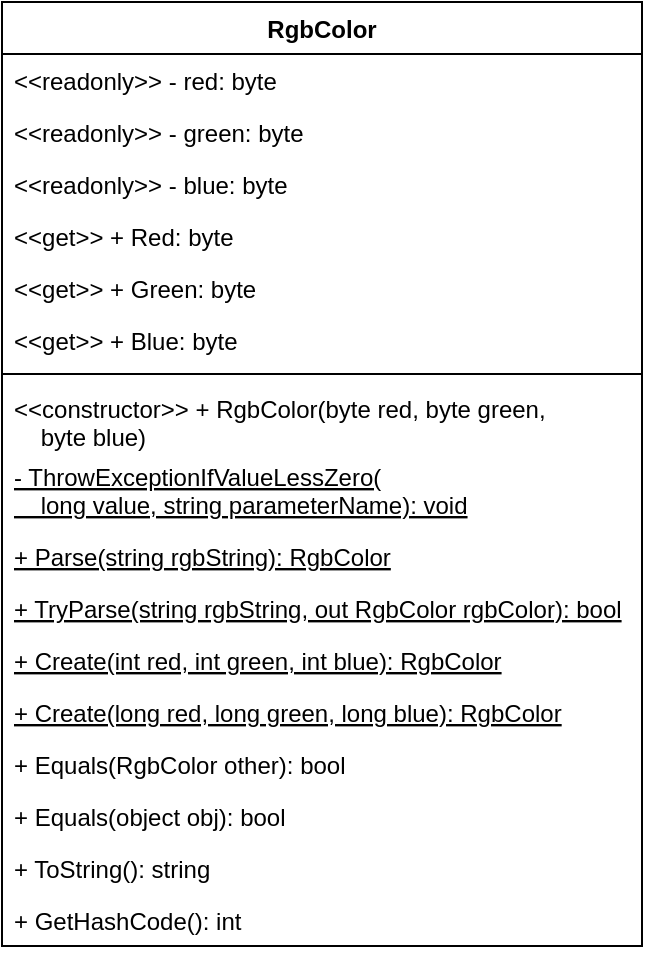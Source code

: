 <mxfile version="20.2.3" type="device"><diagram id="ekLerv10-5Og8tD3GVhr" name="class-diagram"><mxGraphModel dx="1826" dy="619" grid="1" gridSize="10" guides="1" tooltips="1" connect="1" arrows="1" fold="1" page="1" pageScale="1" pageWidth="850" pageHeight="1100" math="0" shadow="0"><root><mxCell id="8sShPmPlEh92SBYfi-gu-0"/><mxCell id="8sShPmPlEh92SBYfi-gu-1" parent="8sShPmPlEh92SBYfi-gu-0"/><mxCell id="dL_3BTujGqF_IkzBiXf5-0" value="RgbColor" style="swimlane;fontStyle=1;align=center;verticalAlign=top;childLayout=stackLayout;horizontal=1;startSize=26;horizontalStack=0;resizeParent=1;resizeParentMax=0;resizeLast=0;collapsible=1;marginBottom=0;" parent="8sShPmPlEh92SBYfi-gu-1" vertex="1"><mxGeometry x="-800" y="40" width="320" height="472" as="geometry"/></mxCell><mxCell id="dL_3BTujGqF_IkzBiXf5-13" value="&lt;&lt;readonly&gt;&gt; - red: byte" style="text;strokeColor=none;fillColor=none;align=left;verticalAlign=top;spacingLeft=4;spacingRight=4;overflow=hidden;rotatable=0;points=[[0,0.5],[1,0.5]];portConstraint=eastwest;" parent="dL_3BTujGqF_IkzBiXf5-0" vertex="1"><mxGeometry y="26" width="320" height="26" as="geometry"/></mxCell><mxCell id="dL_3BTujGqF_IkzBiXf5-14" value="&lt;&lt;readonly&gt;&gt; - green: byte" style="text;strokeColor=none;fillColor=none;align=left;verticalAlign=top;spacingLeft=4;spacingRight=4;overflow=hidden;rotatable=0;points=[[0,0.5],[1,0.5]];portConstraint=eastwest;" parent="dL_3BTujGqF_IkzBiXf5-0" vertex="1"><mxGeometry y="52" width="320" height="26" as="geometry"/></mxCell><mxCell id="dL_3BTujGqF_IkzBiXf5-15" value="&lt;&lt;readonly&gt;&gt; - blue: byte" style="text;strokeColor=none;fillColor=none;align=left;verticalAlign=top;spacingLeft=4;spacingRight=4;overflow=hidden;rotatable=0;points=[[0,0.5],[1,0.5]];portConstraint=eastwest;" parent="dL_3BTujGqF_IkzBiXf5-0" vertex="1"><mxGeometry y="78" width="320" height="26" as="geometry"/></mxCell><mxCell id="dL_3BTujGqF_IkzBiXf5-1" value="&lt;&lt;get&gt;&gt; + Red: byte" style="text;strokeColor=none;fillColor=none;align=left;verticalAlign=top;spacingLeft=4;spacingRight=4;overflow=hidden;rotatable=0;points=[[0,0.5],[1,0.5]];portConstraint=eastwest;" parent="dL_3BTujGqF_IkzBiXf5-0" vertex="1"><mxGeometry y="104" width="320" height="26" as="geometry"/></mxCell><mxCell id="dL_3BTujGqF_IkzBiXf5-2" value="&lt;&lt;get&gt;&gt; + Green: byte" style="text;strokeColor=none;fillColor=none;align=left;verticalAlign=top;spacingLeft=4;spacingRight=4;overflow=hidden;rotatable=0;points=[[0,0.5],[1,0.5]];portConstraint=eastwest;" parent="dL_3BTujGqF_IkzBiXf5-0" vertex="1"><mxGeometry y="130" width="320" height="26" as="geometry"/></mxCell><mxCell id="dL_3BTujGqF_IkzBiXf5-3" value="&lt;&lt;get&gt;&gt; + Blue: byte" style="text;strokeColor=none;fillColor=none;align=left;verticalAlign=top;spacingLeft=4;spacingRight=4;overflow=hidden;rotatable=0;points=[[0,0.5],[1,0.5]];portConstraint=eastwest;" parent="dL_3BTujGqF_IkzBiXf5-0" vertex="1"><mxGeometry y="156" width="320" height="26" as="geometry"/></mxCell><mxCell id="dL_3BTujGqF_IkzBiXf5-7" value="" style="line;strokeWidth=1;fillColor=none;align=left;verticalAlign=middle;spacingTop=-1;spacingLeft=3;spacingRight=3;rotatable=0;labelPosition=right;points=[];portConstraint=eastwest;" parent="dL_3BTujGqF_IkzBiXf5-0" vertex="1"><mxGeometry y="182" width="320" height="8" as="geometry"/></mxCell><mxCell id="dL_3BTujGqF_IkzBiXf5-8" value="&lt;&lt;constructor&gt;&gt; + RgbColor(byte red, byte green,&#10;    byte blue)" style="text;strokeColor=none;fillColor=none;align=left;verticalAlign=top;spacingLeft=4;spacingRight=4;overflow=hidden;rotatable=0;points=[[0,0.5],[1,0.5]];portConstraint=eastwest;" parent="dL_3BTujGqF_IkzBiXf5-0" vertex="1"><mxGeometry y="190" width="320" height="34" as="geometry"/></mxCell><mxCell id="dL_3BTujGqF_IkzBiXf5-33" value="- ThrowExceptionIfValueLessZero(&#10;    long value, string parameterName): void" style="text;strokeColor=none;fillColor=none;align=left;verticalAlign=top;spacingLeft=4;spacingRight=4;overflow=hidden;rotatable=0;points=[[0,0.5],[1,0.5]];portConstraint=eastwest;fontStyle=4" parent="dL_3BTujGqF_IkzBiXf5-0" vertex="1"><mxGeometry y="224" width="320" height="40" as="geometry"/></mxCell><mxCell id="dL_3BTujGqF_IkzBiXf5-11" value="+ Parse(string rgbString): RgbColor" style="text;strokeColor=none;fillColor=none;align=left;verticalAlign=top;spacingLeft=4;spacingRight=4;overflow=hidden;rotatable=0;points=[[0,0.5],[1,0.5]];portConstraint=eastwest;fontStyle=4" parent="dL_3BTujGqF_IkzBiXf5-0" vertex="1"><mxGeometry y="264" width="320" height="26" as="geometry"/></mxCell><mxCell id="dL_3BTujGqF_IkzBiXf5-32" value="+ TryParse(string rgbString, out RgbColor rgbColor): bool" style="text;strokeColor=none;fillColor=none;align=left;verticalAlign=top;spacingLeft=4;spacingRight=4;overflow=hidden;rotatable=0;points=[[0,0.5],[1,0.5]];portConstraint=eastwest;fontStyle=4" parent="dL_3BTujGqF_IkzBiXf5-0" vertex="1"><mxGeometry y="290" width="320" height="26" as="geometry"/></mxCell><mxCell id="Owsl0O5s5bmPAZ965K3F-0" value="+ Create(int red, int green, int blue): RgbColor" style="text;strokeColor=none;fillColor=none;align=left;verticalAlign=top;spacingLeft=4;spacingRight=4;overflow=hidden;rotatable=0;points=[[0,0.5],[1,0.5]];portConstraint=eastwest;fontStyle=4" parent="dL_3BTujGqF_IkzBiXf5-0" vertex="1"><mxGeometry y="316" width="320" height="26" as="geometry"/></mxCell><mxCell id="Owsl0O5s5bmPAZ965K3F-1" value="+ Create(long red, long green, long blue): RgbColor" style="text;strokeColor=none;fillColor=none;align=left;verticalAlign=top;spacingLeft=4;spacingRight=4;overflow=hidden;rotatable=0;points=[[0,0.5],[1,0.5]];portConstraint=eastwest;fontStyle=4" parent="dL_3BTujGqF_IkzBiXf5-0" vertex="1"><mxGeometry y="342" width="320" height="26" as="geometry"/></mxCell><mxCell id="Owsl0O5s5bmPAZ965K3F-2" value="+ Equals(RgbColor other): bool" style="text;strokeColor=none;fillColor=none;align=left;verticalAlign=top;spacingLeft=4;spacingRight=4;overflow=hidden;rotatable=0;points=[[0,0.5],[1,0.5]];portConstraint=eastwest;" parent="dL_3BTujGqF_IkzBiXf5-0" vertex="1"><mxGeometry y="368" width="320" height="26" as="geometry"/></mxCell><mxCell id="Owsl0O5s5bmPAZ965K3F-4" value="+ Equals(object obj): bool" style="text;strokeColor=none;fillColor=none;align=left;verticalAlign=top;spacingLeft=4;spacingRight=4;overflow=hidden;rotatable=0;points=[[0,0.5],[1,0.5]];portConstraint=eastwest;" parent="dL_3BTujGqF_IkzBiXf5-0" vertex="1"><mxGeometry y="394" width="320" height="26" as="geometry"/></mxCell><mxCell id="Owsl0O5s5bmPAZ965K3F-3" value="+ ToString(): string" style="text;strokeColor=none;fillColor=none;align=left;verticalAlign=top;spacingLeft=4;spacingRight=4;overflow=hidden;rotatable=0;points=[[0,0.5],[1,0.5]];portConstraint=eastwest;" parent="dL_3BTujGqF_IkzBiXf5-0" vertex="1"><mxGeometry y="420" width="320" height="26" as="geometry"/></mxCell><mxCell id="dL_3BTujGqF_IkzBiXf5-12" value="+ GetHashCode(): int" style="text;strokeColor=none;fillColor=none;align=left;verticalAlign=top;spacingLeft=4;spacingRight=4;overflow=hidden;rotatable=0;points=[[0,0.5],[1,0.5]];portConstraint=eastwest;" parent="dL_3BTujGqF_IkzBiXf5-0" vertex="1"><mxGeometry y="446" width="320" height="26" as="geometry"/></mxCell></root></mxGraphModel></diagram></mxfile>